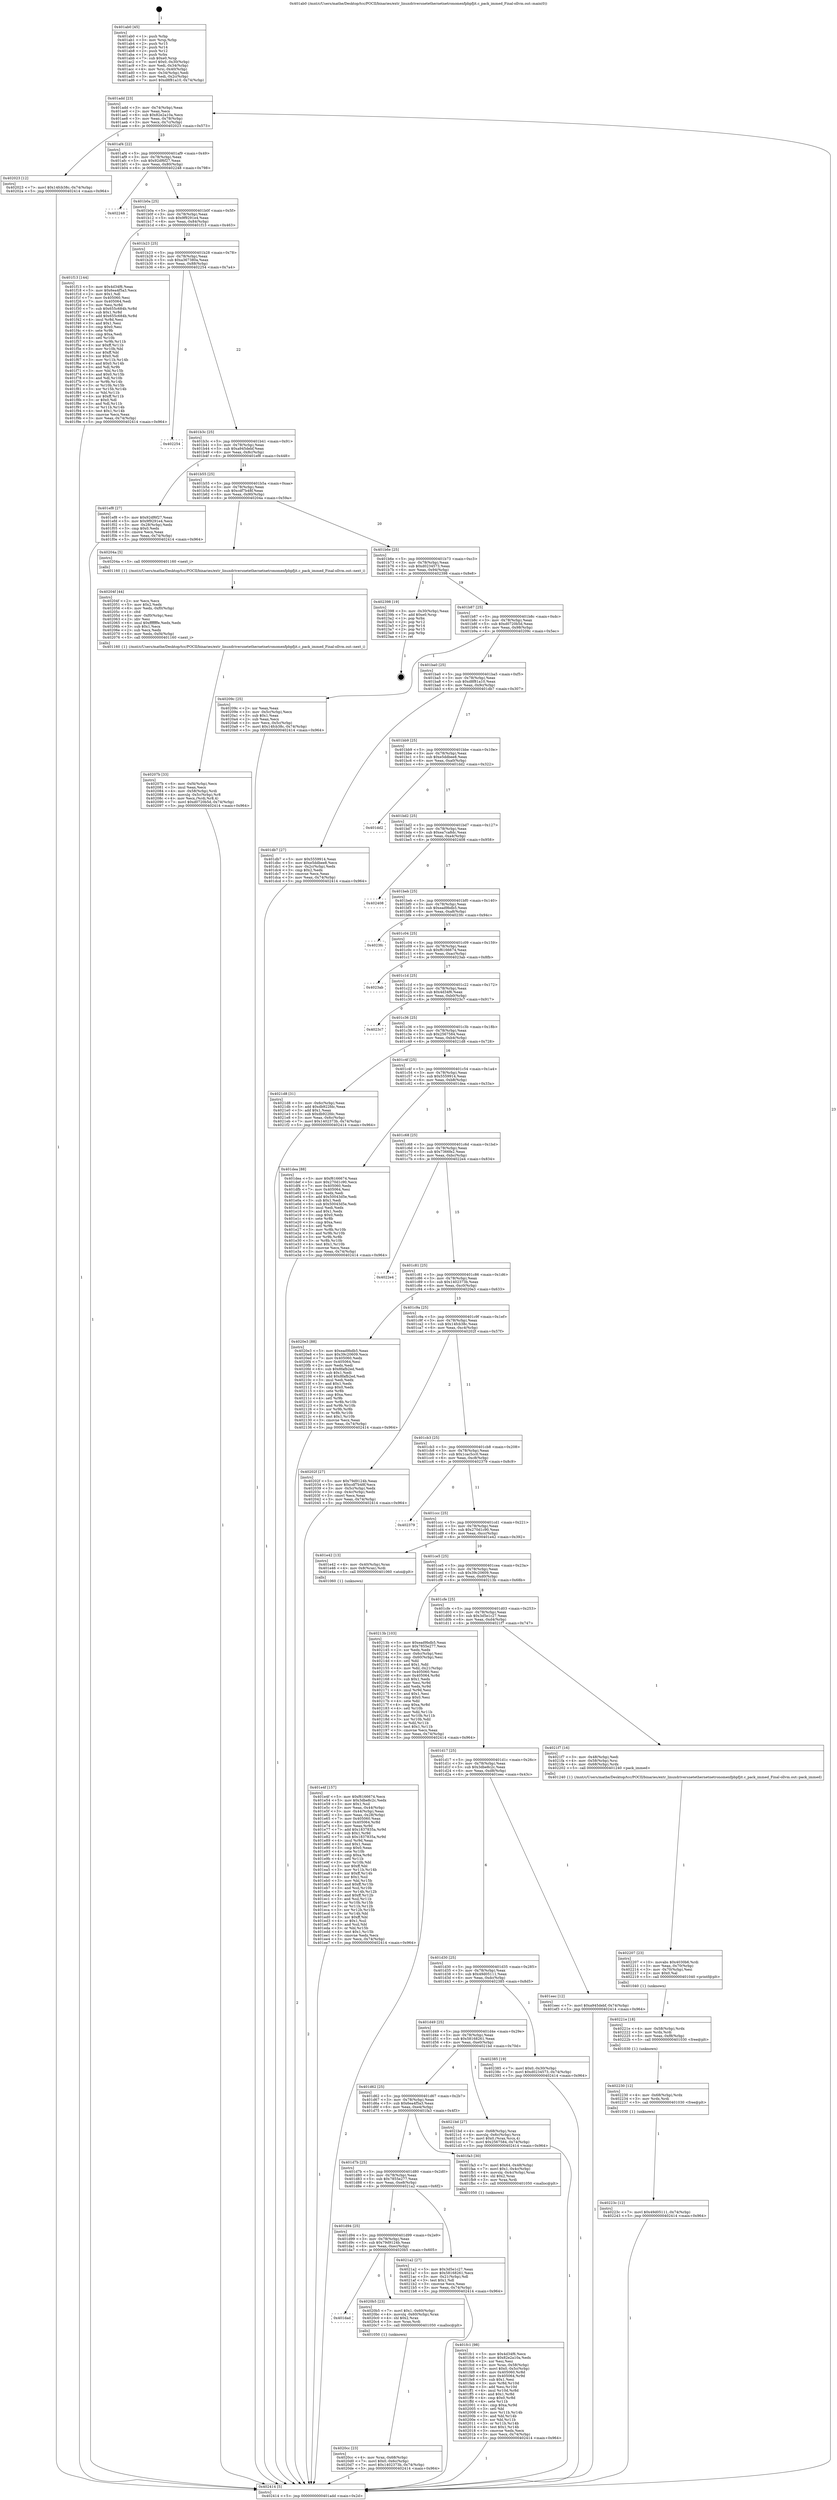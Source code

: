 digraph "0x401ab0" {
  label = "0x401ab0 (/mnt/c/Users/mathe/Desktop/tcc/POCII/binaries/extr_linuxdriversnetethernetnetronomenfpbpfjit.c_pack_immed_Final-ollvm.out::main(0))"
  labelloc = "t"
  node[shape=record]

  Entry [label="",width=0.3,height=0.3,shape=circle,fillcolor=black,style=filled]
  "0x401add" [label="{
     0x401add [23]\l
     | [instrs]\l
     &nbsp;&nbsp;0x401add \<+3\>: mov -0x74(%rbp),%eax\l
     &nbsp;&nbsp;0x401ae0 \<+2\>: mov %eax,%ecx\l
     &nbsp;&nbsp;0x401ae2 \<+6\>: sub $0x82e2a10a,%ecx\l
     &nbsp;&nbsp;0x401ae8 \<+3\>: mov %eax,-0x78(%rbp)\l
     &nbsp;&nbsp;0x401aeb \<+3\>: mov %ecx,-0x7c(%rbp)\l
     &nbsp;&nbsp;0x401aee \<+6\>: je 0000000000402023 \<main+0x573\>\l
  }"]
  "0x402023" [label="{
     0x402023 [12]\l
     | [instrs]\l
     &nbsp;&nbsp;0x402023 \<+7\>: movl $0x14fcb38c,-0x74(%rbp)\l
     &nbsp;&nbsp;0x40202a \<+5\>: jmp 0000000000402414 \<main+0x964\>\l
  }"]
  "0x401af4" [label="{
     0x401af4 [22]\l
     | [instrs]\l
     &nbsp;&nbsp;0x401af4 \<+5\>: jmp 0000000000401af9 \<main+0x49\>\l
     &nbsp;&nbsp;0x401af9 \<+3\>: mov -0x78(%rbp),%eax\l
     &nbsp;&nbsp;0x401afc \<+5\>: sub $0x92df6f27,%eax\l
     &nbsp;&nbsp;0x401b01 \<+3\>: mov %eax,-0x80(%rbp)\l
     &nbsp;&nbsp;0x401b04 \<+6\>: je 0000000000402248 \<main+0x798\>\l
  }"]
  Exit [label="",width=0.3,height=0.3,shape=circle,fillcolor=black,style=filled,peripheries=2]
  "0x402248" [label="{
     0x402248\l
  }", style=dashed]
  "0x401b0a" [label="{
     0x401b0a [25]\l
     | [instrs]\l
     &nbsp;&nbsp;0x401b0a \<+5\>: jmp 0000000000401b0f \<main+0x5f\>\l
     &nbsp;&nbsp;0x401b0f \<+3\>: mov -0x78(%rbp),%eax\l
     &nbsp;&nbsp;0x401b12 \<+5\>: sub $0x9f9291e4,%eax\l
     &nbsp;&nbsp;0x401b17 \<+6\>: mov %eax,-0x84(%rbp)\l
     &nbsp;&nbsp;0x401b1d \<+6\>: je 0000000000401f13 \<main+0x463\>\l
  }"]
  "0x40223c" [label="{
     0x40223c [12]\l
     | [instrs]\l
     &nbsp;&nbsp;0x40223c \<+7\>: movl $0x49d05111,-0x74(%rbp)\l
     &nbsp;&nbsp;0x402243 \<+5\>: jmp 0000000000402414 \<main+0x964\>\l
  }"]
  "0x401f13" [label="{
     0x401f13 [144]\l
     | [instrs]\l
     &nbsp;&nbsp;0x401f13 \<+5\>: mov $0x4d34f6,%eax\l
     &nbsp;&nbsp;0x401f18 \<+5\>: mov $0x6ea4f5a3,%ecx\l
     &nbsp;&nbsp;0x401f1d \<+2\>: mov $0x1,%dl\l
     &nbsp;&nbsp;0x401f1f \<+7\>: mov 0x405060,%esi\l
     &nbsp;&nbsp;0x401f26 \<+7\>: mov 0x405064,%edi\l
     &nbsp;&nbsp;0x401f2d \<+3\>: mov %esi,%r8d\l
     &nbsp;&nbsp;0x401f30 \<+7\>: sub $0x655c684b,%r8d\l
     &nbsp;&nbsp;0x401f37 \<+4\>: sub $0x1,%r8d\l
     &nbsp;&nbsp;0x401f3b \<+7\>: add $0x655c684b,%r8d\l
     &nbsp;&nbsp;0x401f42 \<+4\>: imul %r8d,%esi\l
     &nbsp;&nbsp;0x401f46 \<+3\>: and $0x1,%esi\l
     &nbsp;&nbsp;0x401f49 \<+3\>: cmp $0x0,%esi\l
     &nbsp;&nbsp;0x401f4c \<+4\>: sete %r9b\l
     &nbsp;&nbsp;0x401f50 \<+3\>: cmp $0xa,%edi\l
     &nbsp;&nbsp;0x401f53 \<+4\>: setl %r10b\l
     &nbsp;&nbsp;0x401f57 \<+3\>: mov %r9b,%r11b\l
     &nbsp;&nbsp;0x401f5a \<+4\>: xor $0xff,%r11b\l
     &nbsp;&nbsp;0x401f5e \<+3\>: mov %r10b,%bl\l
     &nbsp;&nbsp;0x401f61 \<+3\>: xor $0xff,%bl\l
     &nbsp;&nbsp;0x401f64 \<+3\>: xor $0x0,%dl\l
     &nbsp;&nbsp;0x401f67 \<+3\>: mov %r11b,%r14b\l
     &nbsp;&nbsp;0x401f6a \<+4\>: and $0x0,%r14b\l
     &nbsp;&nbsp;0x401f6e \<+3\>: and %dl,%r9b\l
     &nbsp;&nbsp;0x401f71 \<+3\>: mov %bl,%r15b\l
     &nbsp;&nbsp;0x401f74 \<+4\>: and $0x0,%r15b\l
     &nbsp;&nbsp;0x401f78 \<+3\>: and %dl,%r10b\l
     &nbsp;&nbsp;0x401f7b \<+3\>: or %r9b,%r14b\l
     &nbsp;&nbsp;0x401f7e \<+3\>: or %r10b,%r15b\l
     &nbsp;&nbsp;0x401f81 \<+3\>: xor %r15b,%r14b\l
     &nbsp;&nbsp;0x401f84 \<+3\>: or %bl,%r11b\l
     &nbsp;&nbsp;0x401f87 \<+4\>: xor $0xff,%r11b\l
     &nbsp;&nbsp;0x401f8b \<+3\>: or $0x0,%dl\l
     &nbsp;&nbsp;0x401f8e \<+3\>: and %dl,%r11b\l
     &nbsp;&nbsp;0x401f91 \<+3\>: or %r11b,%r14b\l
     &nbsp;&nbsp;0x401f94 \<+4\>: test $0x1,%r14b\l
     &nbsp;&nbsp;0x401f98 \<+3\>: cmovne %ecx,%eax\l
     &nbsp;&nbsp;0x401f9b \<+3\>: mov %eax,-0x74(%rbp)\l
     &nbsp;&nbsp;0x401f9e \<+5\>: jmp 0000000000402414 \<main+0x964\>\l
  }"]
  "0x401b23" [label="{
     0x401b23 [25]\l
     | [instrs]\l
     &nbsp;&nbsp;0x401b23 \<+5\>: jmp 0000000000401b28 \<main+0x78\>\l
     &nbsp;&nbsp;0x401b28 \<+3\>: mov -0x78(%rbp),%eax\l
     &nbsp;&nbsp;0x401b2b \<+5\>: sub $0xa367380a,%eax\l
     &nbsp;&nbsp;0x401b30 \<+6\>: mov %eax,-0x88(%rbp)\l
     &nbsp;&nbsp;0x401b36 \<+6\>: je 0000000000402254 \<main+0x7a4\>\l
  }"]
  "0x402230" [label="{
     0x402230 [12]\l
     | [instrs]\l
     &nbsp;&nbsp;0x402230 \<+4\>: mov -0x68(%rbp),%rdx\l
     &nbsp;&nbsp;0x402234 \<+3\>: mov %rdx,%rdi\l
     &nbsp;&nbsp;0x402237 \<+5\>: call 0000000000401030 \<free@plt\>\l
     | [calls]\l
     &nbsp;&nbsp;0x401030 \{1\} (unknown)\l
  }"]
  "0x402254" [label="{
     0x402254\l
  }", style=dashed]
  "0x401b3c" [label="{
     0x401b3c [25]\l
     | [instrs]\l
     &nbsp;&nbsp;0x401b3c \<+5\>: jmp 0000000000401b41 \<main+0x91\>\l
     &nbsp;&nbsp;0x401b41 \<+3\>: mov -0x78(%rbp),%eax\l
     &nbsp;&nbsp;0x401b44 \<+5\>: sub $0xa945debf,%eax\l
     &nbsp;&nbsp;0x401b49 \<+6\>: mov %eax,-0x8c(%rbp)\l
     &nbsp;&nbsp;0x401b4f \<+6\>: je 0000000000401ef8 \<main+0x448\>\l
  }"]
  "0x40221e" [label="{
     0x40221e [18]\l
     | [instrs]\l
     &nbsp;&nbsp;0x40221e \<+4\>: mov -0x58(%rbp),%rdx\l
     &nbsp;&nbsp;0x402222 \<+3\>: mov %rdx,%rdi\l
     &nbsp;&nbsp;0x402225 \<+6\>: mov %eax,-0xf8(%rbp)\l
     &nbsp;&nbsp;0x40222b \<+5\>: call 0000000000401030 \<free@plt\>\l
     | [calls]\l
     &nbsp;&nbsp;0x401030 \{1\} (unknown)\l
  }"]
  "0x401ef8" [label="{
     0x401ef8 [27]\l
     | [instrs]\l
     &nbsp;&nbsp;0x401ef8 \<+5\>: mov $0x92df6f27,%eax\l
     &nbsp;&nbsp;0x401efd \<+5\>: mov $0x9f9291e4,%ecx\l
     &nbsp;&nbsp;0x401f02 \<+3\>: mov -0x28(%rbp),%edx\l
     &nbsp;&nbsp;0x401f05 \<+3\>: cmp $0x0,%edx\l
     &nbsp;&nbsp;0x401f08 \<+3\>: cmove %ecx,%eax\l
     &nbsp;&nbsp;0x401f0b \<+3\>: mov %eax,-0x74(%rbp)\l
     &nbsp;&nbsp;0x401f0e \<+5\>: jmp 0000000000402414 \<main+0x964\>\l
  }"]
  "0x401b55" [label="{
     0x401b55 [25]\l
     | [instrs]\l
     &nbsp;&nbsp;0x401b55 \<+5\>: jmp 0000000000401b5a \<main+0xaa\>\l
     &nbsp;&nbsp;0x401b5a \<+3\>: mov -0x78(%rbp),%eax\l
     &nbsp;&nbsp;0x401b5d \<+5\>: sub $0xcdf7b48f,%eax\l
     &nbsp;&nbsp;0x401b62 \<+6\>: mov %eax,-0x90(%rbp)\l
     &nbsp;&nbsp;0x401b68 \<+6\>: je 000000000040204a \<main+0x59a\>\l
  }"]
  "0x402207" [label="{
     0x402207 [23]\l
     | [instrs]\l
     &nbsp;&nbsp;0x402207 \<+10\>: movabs $0x4030b6,%rdi\l
     &nbsp;&nbsp;0x402211 \<+3\>: mov %eax,-0x70(%rbp)\l
     &nbsp;&nbsp;0x402214 \<+3\>: mov -0x70(%rbp),%esi\l
     &nbsp;&nbsp;0x402217 \<+2\>: mov $0x0,%al\l
     &nbsp;&nbsp;0x402219 \<+5\>: call 0000000000401040 \<printf@plt\>\l
     | [calls]\l
     &nbsp;&nbsp;0x401040 \{1\} (unknown)\l
  }"]
  "0x40204a" [label="{
     0x40204a [5]\l
     | [instrs]\l
     &nbsp;&nbsp;0x40204a \<+5\>: call 0000000000401160 \<next_i\>\l
     | [calls]\l
     &nbsp;&nbsp;0x401160 \{1\} (/mnt/c/Users/mathe/Desktop/tcc/POCII/binaries/extr_linuxdriversnetethernetnetronomenfpbpfjit.c_pack_immed_Final-ollvm.out::next_i)\l
  }"]
  "0x401b6e" [label="{
     0x401b6e [25]\l
     | [instrs]\l
     &nbsp;&nbsp;0x401b6e \<+5\>: jmp 0000000000401b73 \<main+0xc3\>\l
     &nbsp;&nbsp;0x401b73 \<+3\>: mov -0x78(%rbp),%eax\l
     &nbsp;&nbsp;0x401b76 \<+5\>: sub $0xd0234573,%eax\l
     &nbsp;&nbsp;0x401b7b \<+6\>: mov %eax,-0x94(%rbp)\l
     &nbsp;&nbsp;0x401b81 \<+6\>: je 0000000000402398 \<main+0x8e8\>\l
  }"]
  "0x4020cc" [label="{
     0x4020cc [23]\l
     | [instrs]\l
     &nbsp;&nbsp;0x4020cc \<+4\>: mov %rax,-0x68(%rbp)\l
     &nbsp;&nbsp;0x4020d0 \<+7\>: movl $0x0,-0x6c(%rbp)\l
     &nbsp;&nbsp;0x4020d7 \<+7\>: movl $0x1402373b,-0x74(%rbp)\l
     &nbsp;&nbsp;0x4020de \<+5\>: jmp 0000000000402414 \<main+0x964\>\l
  }"]
  "0x402398" [label="{
     0x402398 [19]\l
     | [instrs]\l
     &nbsp;&nbsp;0x402398 \<+3\>: mov -0x30(%rbp),%eax\l
     &nbsp;&nbsp;0x40239b \<+7\>: add $0xe0,%rsp\l
     &nbsp;&nbsp;0x4023a2 \<+1\>: pop %rbx\l
     &nbsp;&nbsp;0x4023a3 \<+2\>: pop %r12\l
     &nbsp;&nbsp;0x4023a5 \<+2\>: pop %r14\l
     &nbsp;&nbsp;0x4023a7 \<+2\>: pop %r15\l
     &nbsp;&nbsp;0x4023a9 \<+1\>: pop %rbp\l
     &nbsp;&nbsp;0x4023aa \<+1\>: ret\l
  }"]
  "0x401b87" [label="{
     0x401b87 [25]\l
     | [instrs]\l
     &nbsp;&nbsp;0x401b87 \<+5\>: jmp 0000000000401b8c \<main+0xdc\>\l
     &nbsp;&nbsp;0x401b8c \<+3\>: mov -0x78(%rbp),%eax\l
     &nbsp;&nbsp;0x401b8f \<+5\>: sub $0xd0720b5d,%eax\l
     &nbsp;&nbsp;0x401b94 \<+6\>: mov %eax,-0x98(%rbp)\l
     &nbsp;&nbsp;0x401b9a \<+6\>: je 000000000040209c \<main+0x5ec\>\l
  }"]
  "0x401dad" [label="{
     0x401dad\l
  }", style=dashed]
  "0x40209c" [label="{
     0x40209c [25]\l
     | [instrs]\l
     &nbsp;&nbsp;0x40209c \<+2\>: xor %eax,%eax\l
     &nbsp;&nbsp;0x40209e \<+3\>: mov -0x5c(%rbp),%ecx\l
     &nbsp;&nbsp;0x4020a1 \<+3\>: sub $0x1,%eax\l
     &nbsp;&nbsp;0x4020a4 \<+2\>: sub %eax,%ecx\l
     &nbsp;&nbsp;0x4020a6 \<+3\>: mov %ecx,-0x5c(%rbp)\l
     &nbsp;&nbsp;0x4020a9 \<+7\>: movl $0x14fcb38c,-0x74(%rbp)\l
     &nbsp;&nbsp;0x4020b0 \<+5\>: jmp 0000000000402414 \<main+0x964\>\l
  }"]
  "0x401ba0" [label="{
     0x401ba0 [25]\l
     | [instrs]\l
     &nbsp;&nbsp;0x401ba0 \<+5\>: jmp 0000000000401ba5 \<main+0xf5\>\l
     &nbsp;&nbsp;0x401ba5 \<+3\>: mov -0x78(%rbp),%eax\l
     &nbsp;&nbsp;0x401ba8 \<+5\>: sub $0xd8f81a10,%eax\l
     &nbsp;&nbsp;0x401bad \<+6\>: mov %eax,-0x9c(%rbp)\l
     &nbsp;&nbsp;0x401bb3 \<+6\>: je 0000000000401db7 \<main+0x307\>\l
  }"]
  "0x4020b5" [label="{
     0x4020b5 [23]\l
     | [instrs]\l
     &nbsp;&nbsp;0x4020b5 \<+7\>: movl $0x1,-0x60(%rbp)\l
     &nbsp;&nbsp;0x4020bc \<+4\>: movslq -0x60(%rbp),%rax\l
     &nbsp;&nbsp;0x4020c0 \<+4\>: shl $0x2,%rax\l
     &nbsp;&nbsp;0x4020c4 \<+3\>: mov %rax,%rdi\l
     &nbsp;&nbsp;0x4020c7 \<+5\>: call 0000000000401050 \<malloc@plt\>\l
     | [calls]\l
     &nbsp;&nbsp;0x401050 \{1\} (unknown)\l
  }"]
  "0x401db7" [label="{
     0x401db7 [27]\l
     | [instrs]\l
     &nbsp;&nbsp;0x401db7 \<+5\>: mov $0x5559914,%eax\l
     &nbsp;&nbsp;0x401dbc \<+5\>: mov $0xe5ddbee8,%ecx\l
     &nbsp;&nbsp;0x401dc1 \<+3\>: mov -0x2c(%rbp),%edx\l
     &nbsp;&nbsp;0x401dc4 \<+3\>: cmp $0x2,%edx\l
     &nbsp;&nbsp;0x401dc7 \<+3\>: cmovne %ecx,%eax\l
     &nbsp;&nbsp;0x401dca \<+3\>: mov %eax,-0x74(%rbp)\l
     &nbsp;&nbsp;0x401dcd \<+5\>: jmp 0000000000402414 \<main+0x964\>\l
  }"]
  "0x401bb9" [label="{
     0x401bb9 [25]\l
     | [instrs]\l
     &nbsp;&nbsp;0x401bb9 \<+5\>: jmp 0000000000401bbe \<main+0x10e\>\l
     &nbsp;&nbsp;0x401bbe \<+3\>: mov -0x78(%rbp),%eax\l
     &nbsp;&nbsp;0x401bc1 \<+5\>: sub $0xe5ddbee8,%eax\l
     &nbsp;&nbsp;0x401bc6 \<+6\>: mov %eax,-0xa0(%rbp)\l
     &nbsp;&nbsp;0x401bcc \<+6\>: je 0000000000401dd2 \<main+0x322\>\l
  }"]
  "0x402414" [label="{
     0x402414 [5]\l
     | [instrs]\l
     &nbsp;&nbsp;0x402414 \<+5\>: jmp 0000000000401add \<main+0x2d\>\l
  }"]
  "0x401ab0" [label="{
     0x401ab0 [45]\l
     | [instrs]\l
     &nbsp;&nbsp;0x401ab0 \<+1\>: push %rbp\l
     &nbsp;&nbsp;0x401ab1 \<+3\>: mov %rsp,%rbp\l
     &nbsp;&nbsp;0x401ab4 \<+2\>: push %r15\l
     &nbsp;&nbsp;0x401ab6 \<+2\>: push %r14\l
     &nbsp;&nbsp;0x401ab8 \<+2\>: push %r12\l
     &nbsp;&nbsp;0x401aba \<+1\>: push %rbx\l
     &nbsp;&nbsp;0x401abb \<+7\>: sub $0xe0,%rsp\l
     &nbsp;&nbsp;0x401ac2 \<+7\>: movl $0x0,-0x30(%rbp)\l
     &nbsp;&nbsp;0x401ac9 \<+3\>: mov %edi,-0x34(%rbp)\l
     &nbsp;&nbsp;0x401acc \<+4\>: mov %rsi,-0x40(%rbp)\l
     &nbsp;&nbsp;0x401ad0 \<+3\>: mov -0x34(%rbp),%edi\l
     &nbsp;&nbsp;0x401ad3 \<+3\>: mov %edi,-0x2c(%rbp)\l
     &nbsp;&nbsp;0x401ad6 \<+7\>: movl $0xd8f81a10,-0x74(%rbp)\l
  }"]
  "0x401d94" [label="{
     0x401d94 [25]\l
     | [instrs]\l
     &nbsp;&nbsp;0x401d94 \<+5\>: jmp 0000000000401d99 \<main+0x2e9\>\l
     &nbsp;&nbsp;0x401d99 \<+3\>: mov -0x78(%rbp),%eax\l
     &nbsp;&nbsp;0x401d9c \<+5\>: sub $0x79d9124b,%eax\l
     &nbsp;&nbsp;0x401da1 \<+6\>: mov %eax,-0xec(%rbp)\l
     &nbsp;&nbsp;0x401da7 \<+6\>: je 00000000004020b5 \<main+0x605\>\l
  }"]
  "0x401dd2" [label="{
     0x401dd2\l
  }", style=dashed]
  "0x401bd2" [label="{
     0x401bd2 [25]\l
     | [instrs]\l
     &nbsp;&nbsp;0x401bd2 \<+5\>: jmp 0000000000401bd7 \<main+0x127\>\l
     &nbsp;&nbsp;0x401bd7 \<+3\>: mov -0x78(%rbp),%eax\l
     &nbsp;&nbsp;0x401bda \<+5\>: sub $0xea7ca8dc,%eax\l
     &nbsp;&nbsp;0x401bdf \<+6\>: mov %eax,-0xa4(%rbp)\l
     &nbsp;&nbsp;0x401be5 \<+6\>: je 0000000000402408 \<main+0x958\>\l
  }"]
  "0x4021a2" [label="{
     0x4021a2 [27]\l
     | [instrs]\l
     &nbsp;&nbsp;0x4021a2 \<+5\>: mov $0x3d5e1c27,%eax\l
     &nbsp;&nbsp;0x4021a7 \<+5\>: mov $0x58168261,%ecx\l
     &nbsp;&nbsp;0x4021ac \<+3\>: mov -0x21(%rbp),%dl\l
     &nbsp;&nbsp;0x4021af \<+3\>: test $0x1,%dl\l
     &nbsp;&nbsp;0x4021b2 \<+3\>: cmovne %ecx,%eax\l
     &nbsp;&nbsp;0x4021b5 \<+3\>: mov %eax,-0x74(%rbp)\l
     &nbsp;&nbsp;0x4021b8 \<+5\>: jmp 0000000000402414 \<main+0x964\>\l
  }"]
  "0x402408" [label="{
     0x402408\l
  }", style=dashed]
  "0x401beb" [label="{
     0x401beb [25]\l
     | [instrs]\l
     &nbsp;&nbsp;0x401beb \<+5\>: jmp 0000000000401bf0 \<main+0x140\>\l
     &nbsp;&nbsp;0x401bf0 \<+3\>: mov -0x78(%rbp),%eax\l
     &nbsp;&nbsp;0x401bf3 \<+5\>: sub $0xead9bdb5,%eax\l
     &nbsp;&nbsp;0x401bf8 \<+6\>: mov %eax,-0xa8(%rbp)\l
     &nbsp;&nbsp;0x401bfe \<+6\>: je 00000000004023fc \<main+0x94c\>\l
  }"]
  "0x40207b" [label="{
     0x40207b [33]\l
     | [instrs]\l
     &nbsp;&nbsp;0x40207b \<+6\>: mov -0xf4(%rbp),%ecx\l
     &nbsp;&nbsp;0x402081 \<+3\>: imul %eax,%ecx\l
     &nbsp;&nbsp;0x402084 \<+4\>: mov -0x58(%rbp),%rdi\l
     &nbsp;&nbsp;0x402088 \<+4\>: movslq -0x5c(%rbp),%r8\l
     &nbsp;&nbsp;0x40208c \<+4\>: mov %ecx,(%rdi,%r8,4)\l
     &nbsp;&nbsp;0x402090 \<+7\>: movl $0xd0720b5d,-0x74(%rbp)\l
     &nbsp;&nbsp;0x402097 \<+5\>: jmp 0000000000402414 \<main+0x964\>\l
  }"]
  "0x4023fc" [label="{
     0x4023fc\l
  }", style=dashed]
  "0x401c04" [label="{
     0x401c04 [25]\l
     | [instrs]\l
     &nbsp;&nbsp;0x401c04 \<+5\>: jmp 0000000000401c09 \<main+0x159\>\l
     &nbsp;&nbsp;0x401c09 \<+3\>: mov -0x78(%rbp),%eax\l
     &nbsp;&nbsp;0x401c0c \<+5\>: sub $0xf6166674,%eax\l
     &nbsp;&nbsp;0x401c11 \<+6\>: mov %eax,-0xac(%rbp)\l
     &nbsp;&nbsp;0x401c17 \<+6\>: je 00000000004023ab \<main+0x8fb\>\l
  }"]
  "0x40204f" [label="{
     0x40204f [44]\l
     | [instrs]\l
     &nbsp;&nbsp;0x40204f \<+2\>: xor %ecx,%ecx\l
     &nbsp;&nbsp;0x402051 \<+5\>: mov $0x2,%edx\l
     &nbsp;&nbsp;0x402056 \<+6\>: mov %edx,-0xf0(%rbp)\l
     &nbsp;&nbsp;0x40205c \<+1\>: cltd\l
     &nbsp;&nbsp;0x40205d \<+6\>: mov -0xf0(%rbp),%esi\l
     &nbsp;&nbsp;0x402063 \<+2\>: idiv %esi\l
     &nbsp;&nbsp;0x402065 \<+6\>: imul $0xfffffffe,%edx,%edx\l
     &nbsp;&nbsp;0x40206b \<+3\>: sub $0x1,%ecx\l
     &nbsp;&nbsp;0x40206e \<+2\>: sub %ecx,%edx\l
     &nbsp;&nbsp;0x402070 \<+6\>: mov %edx,-0xf4(%rbp)\l
     &nbsp;&nbsp;0x402076 \<+5\>: call 0000000000401160 \<next_i\>\l
     | [calls]\l
     &nbsp;&nbsp;0x401160 \{1\} (/mnt/c/Users/mathe/Desktop/tcc/POCII/binaries/extr_linuxdriversnetethernetnetronomenfpbpfjit.c_pack_immed_Final-ollvm.out::next_i)\l
  }"]
  "0x4023ab" [label="{
     0x4023ab\l
  }", style=dashed]
  "0x401c1d" [label="{
     0x401c1d [25]\l
     | [instrs]\l
     &nbsp;&nbsp;0x401c1d \<+5\>: jmp 0000000000401c22 \<main+0x172\>\l
     &nbsp;&nbsp;0x401c22 \<+3\>: mov -0x78(%rbp),%eax\l
     &nbsp;&nbsp;0x401c25 \<+5\>: sub $0x4d34f6,%eax\l
     &nbsp;&nbsp;0x401c2a \<+6\>: mov %eax,-0xb0(%rbp)\l
     &nbsp;&nbsp;0x401c30 \<+6\>: je 00000000004023c7 \<main+0x917\>\l
  }"]
  "0x401fc1" [label="{
     0x401fc1 [98]\l
     | [instrs]\l
     &nbsp;&nbsp;0x401fc1 \<+5\>: mov $0x4d34f6,%ecx\l
     &nbsp;&nbsp;0x401fc6 \<+5\>: mov $0x82e2a10a,%edx\l
     &nbsp;&nbsp;0x401fcb \<+2\>: xor %esi,%esi\l
     &nbsp;&nbsp;0x401fcd \<+4\>: mov %rax,-0x58(%rbp)\l
     &nbsp;&nbsp;0x401fd1 \<+7\>: movl $0x0,-0x5c(%rbp)\l
     &nbsp;&nbsp;0x401fd8 \<+8\>: mov 0x405060,%r8d\l
     &nbsp;&nbsp;0x401fe0 \<+8\>: mov 0x405064,%r9d\l
     &nbsp;&nbsp;0x401fe8 \<+3\>: sub $0x1,%esi\l
     &nbsp;&nbsp;0x401feb \<+3\>: mov %r8d,%r10d\l
     &nbsp;&nbsp;0x401fee \<+3\>: add %esi,%r10d\l
     &nbsp;&nbsp;0x401ff1 \<+4\>: imul %r10d,%r8d\l
     &nbsp;&nbsp;0x401ff5 \<+4\>: and $0x1,%r8d\l
     &nbsp;&nbsp;0x401ff9 \<+4\>: cmp $0x0,%r8d\l
     &nbsp;&nbsp;0x401ffd \<+4\>: sete %r11b\l
     &nbsp;&nbsp;0x402001 \<+4\>: cmp $0xa,%r9d\l
     &nbsp;&nbsp;0x402005 \<+3\>: setl %bl\l
     &nbsp;&nbsp;0x402008 \<+3\>: mov %r11b,%r14b\l
     &nbsp;&nbsp;0x40200b \<+3\>: and %bl,%r14b\l
     &nbsp;&nbsp;0x40200e \<+3\>: xor %bl,%r11b\l
     &nbsp;&nbsp;0x402011 \<+3\>: or %r11b,%r14b\l
     &nbsp;&nbsp;0x402014 \<+4\>: test $0x1,%r14b\l
     &nbsp;&nbsp;0x402018 \<+3\>: cmovne %edx,%ecx\l
     &nbsp;&nbsp;0x40201b \<+3\>: mov %ecx,-0x74(%rbp)\l
     &nbsp;&nbsp;0x40201e \<+5\>: jmp 0000000000402414 \<main+0x964\>\l
  }"]
  "0x4023c7" [label="{
     0x4023c7\l
  }", style=dashed]
  "0x401c36" [label="{
     0x401c36 [25]\l
     | [instrs]\l
     &nbsp;&nbsp;0x401c36 \<+5\>: jmp 0000000000401c3b \<main+0x18b\>\l
     &nbsp;&nbsp;0x401c3b \<+3\>: mov -0x78(%rbp),%eax\l
     &nbsp;&nbsp;0x401c3e \<+5\>: sub $0x2567584,%eax\l
     &nbsp;&nbsp;0x401c43 \<+6\>: mov %eax,-0xb4(%rbp)\l
     &nbsp;&nbsp;0x401c49 \<+6\>: je 00000000004021d8 \<main+0x728\>\l
  }"]
  "0x401d7b" [label="{
     0x401d7b [25]\l
     | [instrs]\l
     &nbsp;&nbsp;0x401d7b \<+5\>: jmp 0000000000401d80 \<main+0x2d0\>\l
     &nbsp;&nbsp;0x401d80 \<+3\>: mov -0x78(%rbp),%eax\l
     &nbsp;&nbsp;0x401d83 \<+5\>: sub $0x7855e277,%eax\l
     &nbsp;&nbsp;0x401d88 \<+6\>: mov %eax,-0xe8(%rbp)\l
     &nbsp;&nbsp;0x401d8e \<+6\>: je 00000000004021a2 \<main+0x6f2\>\l
  }"]
  "0x4021d8" [label="{
     0x4021d8 [31]\l
     | [instrs]\l
     &nbsp;&nbsp;0x4021d8 \<+3\>: mov -0x6c(%rbp),%eax\l
     &nbsp;&nbsp;0x4021db \<+5\>: add $0xdb922fdc,%eax\l
     &nbsp;&nbsp;0x4021e0 \<+3\>: add $0x1,%eax\l
     &nbsp;&nbsp;0x4021e3 \<+5\>: sub $0xdb922fdc,%eax\l
     &nbsp;&nbsp;0x4021e8 \<+3\>: mov %eax,-0x6c(%rbp)\l
     &nbsp;&nbsp;0x4021eb \<+7\>: movl $0x1402373b,-0x74(%rbp)\l
     &nbsp;&nbsp;0x4021f2 \<+5\>: jmp 0000000000402414 \<main+0x964\>\l
  }"]
  "0x401c4f" [label="{
     0x401c4f [25]\l
     | [instrs]\l
     &nbsp;&nbsp;0x401c4f \<+5\>: jmp 0000000000401c54 \<main+0x1a4\>\l
     &nbsp;&nbsp;0x401c54 \<+3\>: mov -0x78(%rbp),%eax\l
     &nbsp;&nbsp;0x401c57 \<+5\>: sub $0x5559914,%eax\l
     &nbsp;&nbsp;0x401c5c \<+6\>: mov %eax,-0xb8(%rbp)\l
     &nbsp;&nbsp;0x401c62 \<+6\>: je 0000000000401dea \<main+0x33a\>\l
  }"]
  "0x401fa3" [label="{
     0x401fa3 [30]\l
     | [instrs]\l
     &nbsp;&nbsp;0x401fa3 \<+7\>: movl $0x64,-0x48(%rbp)\l
     &nbsp;&nbsp;0x401faa \<+7\>: movl $0x1,-0x4c(%rbp)\l
     &nbsp;&nbsp;0x401fb1 \<+4\>: movslq -0x4c(%rbp),%rax\l
     &nbsp;&nbsp;0x401fb5 \<+4\>: shl $0x2,%rax\l
     &nbsp;&nbsp;0x401fb9 \<+3\>: mov %rax,%rdi\l
     &nbsp;&nbsp;0x401fbc \<+5\>: call 0000000000401050 \<malloc@plt\>\l
     | [calls]\l
     &nbsp;&nbsp;0x401050 \{1\} (unknown)\l
  }"]
  "0x401dea" [label="{
     0x401dea [88]\l
     | [instrs]\l
     &nbsp;&nbsp;0x401dea \<+5\>: mov $0xf6166674,%eax\l
     &nbsp;&nbsp;0x401def \<+5\>: mov $0x270d1c90,%ecx\l
     &nbsp;&nbsp;0x401df4 \<+7\>: mov 0x405060,%edx\l
     &nbsp;&nbsp;0x401dfb \<+7\>: mov 0x405064,%esi\l
     &nbsp;&nbsp;0x401e02 \<+2\>: mov %edx,%edi\l
     &nbsp;&nbsp;0x401e04 \<+6\>: add $0x50043d5e,%edi\l
     &nbsp;&nbsp;0x401e0a \<+3\>: sub $0x1,%edi\l
     &nbsp;&nbsp;0x401e0d \<+6\>: sub $0x50043d5e,%edi\l
     &nbsp;&nbsp;0x401e13 \<+3\>: imul %edi,%edx\l
     &nbsp;&nbsp;0x401e16 \<+3\>: and $0x1,%edx\l
     &nbsp;&nbsp;0x401e19 \<+3\>: cmp $0x0,%edx\l
     &nbsp;&nbsp;0x401e1c \<+4\>: sete %r8b\l
     &nbsp;&nbsp;0x401e20 \<+3\>: cmp $0xa,%esi\l
     &nbsp;&nbsp;0x401e23 \<+4\>: setl %r9b\l
     &nbsp;&nbsp;0x401e27 \<+3\>: mov %r8b,%r10b\l
     &nbsp;&nbsp;0x401e2a \<+3\>: and %r9b,%r10b\l
     &nbsp;&nbsp;0x401e2d \<+3\>: xor %r9b,%r8b\l
     &nbsp;&nbsp;0x401e30 \<+3\>: or %r8b,%r10b\l
     &nbsp;&nbsp;0x401e33 \<+4\>: test $0x1,%r10b\l
     &nbsp;&nbsp;0x401e37 \<+3\>: cmovne %ecx,%eax\l
     &nbsp;&nbsp;0x401e3a \<+3\>: mov %eax,-0x74(%rbp)\l
     &nbsp;&nbsp;0x401e3d \<+5\>: jmp 0000000000402414 \<main+0x964\>\l
  }"]
  "0x401c68" [label="{
     0x401c68 [25]\l
     | [instrs]\l
     &nbsp;&nbsp;0x401c68 \<+5\>: jmp 0000000000401c6d \<main+0x1bd\>\l
     &nbsp;&nbsp;0x401c6d \<+3\>: mov -0x78(%rbp),%eax\l
     &nbsp;&nbsp;0x401c70 \<+5\>: sub $0x7366fe2,%eax\l
     &nbsp;&nbsp;0x401c75 \<+6\>: mov %eax,-0xbc(%rbp)\l
     &nbsp;&nbsp;0x401c7b \<+6\>: je 00000000004022e4 \<main+0x834\>\l
  }"]
  "0x401d62" [label="{
     0x401d62 [25]\l
     | [instrs]\l
     &nbsp;&nbsp;0x401d62 \<+5\>: jmp 0000000000401d67 \<main+0x2b7\>\l
     &nbsp;&nbsp;0x401d67 \<+3\>: mov -0x78(%rbp),%eax\l
     &nbsp;&nbsp;0x401d6a \<+5\>: sub $0x6ea4f5a3,%eax\l
     &nbsp;&nbsp;0x401d6f \<+6\>: mov %eax,-0xe4(%rbp)\l
     &nbsp;&nbsp;0x401d75 \<+6\>: je 0000000000401fa3 \<main+0x4f3\>\l
  }"]
  "0x4022e4" [label="{
     0x4022e4\l
  }", style=dashed]
  "0x401c81" [label="{
     0x401c81 [25]\l
     | [instrs]\l
     &nbsp;&nbsp;0x401c81 \<+5\>: jmp 0000000000401c86 \<main+0x1d6\>\l
     &nbsp;&nbsp;0x401c86 \<+3\>: mov -0x78(%rbp),%eax\l
     &nbsp;&nbsp;0x401c89 \<+5\>: sub $0x1402373b,%eax\l
     &nbsp;&nbsp;0x401c8e \<+6\>: mov %eax,-0xc0(%rbp)\l
     &nbsp;&nbsp;0x401c94 \<+6\>: je 00000000004020e3 \<main+0x633\>\l
  }"]
  "0x4021bd" [label="{
     0x4021bd [27]\l
     | [instrs]\l
     &nbsp;&nbsp;0x4021bd \<+4\>: mov -0x68(%rbp),%rax\l
     &nbsp;&nbsp;0x4021c1 \<+4\>: movslq -0x6c(%rbp),%rcx\l
     &nbsp;&nbsp;0x4021c5 \<+7\>: movl $0x0,(%rax,%rcx,4)\l
     &nbsp;&nbsp;0x4021cc \<+7\>: movl $0x2567584,-0x74(%rbp)\l
     &nbsp;&nbsp;0x4021d3 \<+5\>: jmp 0000000000402414 \<main+0x964\>\l
  }"]
  "0x4020e3" [label="{
     0x4020e3 [88]\l
     | [instrs]\l
     &nbsp;&nbsp;0x4020e3 \<+5\>: mov $0xead9bdb5,%eax\l
     &nbsp;&nbsp;0x4020e8 \<+5\>: mov $0x39c20609,%ecx\l
     &nbsp;&nbsp;0x4020ed \<+7\>: mov 0x405060,%edx\l
     &nbsp;&nbsp;0x4020f4 \<+7\>: mov 0x405064,%esi\l
     &nbsp;&nbsp;0x4020fb \<+2\>: mov %edx,%edi\l
     &nbsp;&nbsp;0x4020fd \<+6\>: sub $0x8fafb2ed,%edi\l
     &nbsp;&nbsp;0x402103 \<+3\>: sub $0x1,%edi\l
     &nbsp;&nbsp;0x402106 \<+6\>: add $0x8fafb2ed,%edi\l
     &nbsp;&nbsp;0x40210c \<+3\>: imul %edi,%edx\l
     &nbsp;&nbsp;0x40210f \<+3\>: and $0x1,%edx\l
     &nbsp;&nbsp;0x402112 \<+3\>: cmp $0x0,%edx\l
     &nbsp;&nbsp;0x402115 \<+4\>: sete %r8b\l
     &nbsp;&nbsp;0x402119 \<+3\>: cmp $0xa,%esi\l
     &nbsp;&nbsp;0x40211c \<+4\>: setl %r9b\l
     &nbsp;&nbsp;0x402120 \<+3\>: mov %r8b,%r10b\l
     &nbsp;&nbsp;0x402123 \<+3\>: and %r9b,%r10b\l
     &nbsp;&nbsp;0x402126 \<+3\>: xor %r9b,%r8b\l
     &nbsp;&nbsp;0x402129 \<+3\>: or %r8b,%r10b\l
     &nbsp;&nbsp;0x40212c \<+4\>: test $0x1,%r10b\l
     &nbsp;&nbsp;0x402130 \<+3\>: cmovne %ecx,%eax\l
     &nbsp;&nbsp;0x402133 \<+3\>: mov %eax,-0x74(%rbp)\l
     &nbsp;&nbsp;0x402136 \<+5\>: jmp 0000000000402414 \<main+0x964\>\l
  }"]
  "0x401c9a" [label="{
     0x401c9a [25]\l
     | [instrs]\l
     &nbsp;&nbsp;0x401c9a \<+5\>: jmp 0000000000401c9f \<main+0x1ef\>\l
     &nbsp;&nbsp;0x401c9f \<+3\>: mov -0x78(%rbp),%eax\l
     &nbsp;&nbsp;0x401ca2 \<+5\>: sub $0x14fcb38c,%eax\l
     &nbsp;&nbsp;0x401ca7 \<+6\>: mov %eax,-0xc4(%rbp)\l
     &nbsp;&nbsp;0x401cad \<+6\>: je 000000000040202f \<main+0x57f\>\l
  }"]
  "0x401d49" [label="{
     0x401d49 [25]\l
     | [instrs]\l
     &nbsp;&nbsp;0x401d49 \<+5\>: jmp 0000000000401d4e \<main+0x29e\>\l
     &nbsp;&nbsp;0x401d4e \<+3\>: mov -0x78(%rbp),%eax\l
     &nbsp;&nbsp;0x401d51 \<+5\>: sub $0x58168261,%eax\l
     &nbsp;&nbsp;0x401d56 \<+6\>: mov %eax,-0xe0(%rbp)\l
     &nbsp;&nbsp;0x401d5c \<+6\>: je 00000000004021bd \<main+0x70d\>\l
  }"]
  "0x40202f" [label="{
     0x40202f [27]\l
     | [instrs]\l
     &nbsp;&nbsp;0x40202f \<+5\>: mov $0x79d9124b,%eax\l
     &nbsp;&nbsp;0x402034 \<+5\>: mov $0xcdf7b48f,%ecx\l
     &nbsp;&nbsp;0x402039 \<+3\>: mov -0x5c(%rbp),%edx\l
     &nbsp;&nbsp;0x40203c \<+3\>: cmp -0x4c(%rbp),%edx\l
     &nbsp;&nbsp;0x40203f \<+3\>: cmovl %ecx,%eax\l
     &nbsp;&nbsp;0x402042 \<+3\>: mov %eax,-0x74(%rbp)\l
     &nbsp;&nbsp;0x402045 \<+5\>: jmp 0000000000402414 \<main+0x964\>\l
  }"]
  "0x401cb3" [label="{
     0x401cb3 [25]\l
     | [instrs]\l
     &nbsp;&nbsp;0x401cb3 \<+5\>: jmp 0000000000401cb8 \<main+0x208\>\l
     &nbsp;&nbsp;0x401cb8 \<+3\>: mov -0x78(%rbp),%eax\l
     &nbsp;&nbsp;0x401cbb \<+5\>: sub $0x1cac5cc0,%eax\l
     &nbsp;&nbsp;0x401cc0 \<+6\>: mov %eax,-0xc8(%rbp)\l
     &nbsp;&nbsp;0x401cc6 \<+6\>: je 0000000000402379 \<main+0x8c9\>\l
  }"]
  "0x402385" [label="{
     0x402385 [19]\l
     | [instrs]\l
     &nbsp;&nbsp;0x402385 \<+7\>: movl $0x0,-0x30(%rbp)\l
     &nbsp;&nbsp;0x40238c \<+7\>: movl $0xd0234573,-0x74(%rbp)\l
     &nbsp;&nbsp;0x402393 \<+5\>: jmp 0000000000402414 \<main+0x964\>\l
  }"]
  "0x402379" [label="{
     0x402379\l
  }", style=dashed]
  "0x401ccc" [label="{
     0x401ccc [25]\l
     | [instrs]\l
     &nbsp;&nbsp;0x401ccc \<+5\>: jmp 0000000000401cd1 \<main+0x221\>\l
     &nbsp;&nbsp;0x401cd1 \<+3\>: mov -0x78(%rbp),%eax\l
     &nbsp;&nbsp;0x401cd4 \<+5\>: sub $0x270d1c90,%eax\l
     &nbsp;&nbsp;0x401cd9 \<+6\>: mov %eax,-0xcc(%rbp)\l
     &nbsp;&nbsp;0x401cdf \<+6\>: je 0000000000401e42 \<main+0x392\>\l
  }"]
  "0x401d30" [label="{
     0x401d30 [25]\l
     | [instrs]\l
     &nbsp;&nbsp;0x401d30 \<+5\>: jmp 0000000000401d35 \<main+0x285\>\l
     &nbsp;&nbsp;0x401d35 \<+3\>: mov -0x78(%rbp),%eax\l
     &nbsp;&nbsp;0x401d38 \<+5\>: sub $0x49d05111,%eax\l
     &nbsp;&nbsp;0x401d3d \<+6\>: mov %eax,-0xdc(%rbp)\l
     &nbsp;&nbsp;0x401d43 \<+6\>: je 0000000000402385 \<main+0x8d5\>\l
  }"]
  "0x401e42" [label="{
     0x401e42 [13]\l
     | [instrs]\l
     &nbsp;&nbsp;0x401e42 \<+4\>: mov -0x40(%rbp),%rax\l
     &nbsp;&nbsp;0x401e46 \<+4\>: mov 0x8(%rax),%rdi\l
     &nbsp;&nbsp;0x401e4a \<+5\>: call 0000000000401060 \<atoi@plt\>\l
     | [calls]\l
     &nbsp;&nbsp;0x401060 \{1\} (unknown)\l
  }"]
  "0x401ce5" [label="{
     0x401ce5 [25]\l
     | [instrs]\l
     &nbsp;&nbsp;0x401ce5 \<+5\>: jmp 0000000000401cea \<main+0x23a\>\l
     &nbsp;&nbsp;0x401cea \<+3\>: mov -0x78(%rbp),%eax\l
     &nbsp;&nbsp;0x401ced \<+5\>: sub $0x39c20609,%eax\l
     &nbsp;&nbsp;0x401cf2 \<+6\>: mov %eax,-0xd0(%rbp)\l
     &nbsp;&nbsp;0x401cf8 \<+6\>: je 000000000040213b \<main+0x68b\>\l
  }"]
  "0x401e4f" [label="{
     0x401e4f [157]\l
     | [instrs]\l
     &nbsp;&nbsp;0x401e4f \<+5\>: mov $0xf6166674,%ecx\l
     &nbsp;&nbsp;0x401e54 \<+5\>: mov $0x3dbe8c2c,%edx\l
     &nbsp;&nbsp;0x401e59 \<+3\>: mov $0x1,%sil\l
     &nbsp;&nbsp;0x401e5c \<+3\>: mov %eax,-0x44(%rbp)\l
     &nbsp;&nbsp;0x401e5f \<+3\>: mov -0x44(%rbp),%eax\l
     &nbsp;&nbsp;0x401e62 \<+3\>: mov %eax,-0x28(%rbp)\l
     &nbsp;&nbsp;0x401e65 \<+7\>: mov 0x405060,%eax\l
     &nbsp;&nbsp;0x401e6c \<+8\>: mov 0x405064,%r8d\l
     &nbsp;&nbsp;0x401e74 \<+3\>: mov %eax,%r9d\l
     &nbsp;&nbsp;0x401e77 \<+7\>: add $0x1837835a,%r9d\l
     &nbsp;&nbsp;0x401e7e \<+4\>: sub $0x1,%r9d\l
     &nbsp;&nbsp;0x401e82 \<+7\>: sub $0x1837835a,%r9d\l
     &nbsp;&nbsp;0x401e89 \<+4\>: imul %r9d,%eax\l
     &nbsp;&nbsp;0x401e8d \<+3\>: and $0x1,%eax\l
     &nbsp;&nbsp;0x401e90 \<+3\>: cmp $0x0,%eax\l
     &nbsp;&nbsp;0x401e93 \<+4\>: sete %r10b\l
     &nbsp;&nbsp;0x401e97 \<+4\>: cmp $0xa,%r8d\l
     &nbsp;&nbsp;0x401e9b \<+4\>: setl %r11b\l
     &nbsp;&nbsp;0x401e9f \<+3\>: mov %r10b,%bl\l
     &nbsp;&nbsp;0x401ea2 \<+3\>: xor $0xff,%bl\l
     &nbsp;&nbsp;0x401ea5 \<+3\>: mov %r11b,%r14b\l
     &nbsp;&nbsp;0x401ea8 \<+4\>: xor $0xff,%r14b\l
     &nbsp;&nbsp;0x401eac \<+4\>: xor $0x1,%sil\l
     &nbsp;&nbsp;0x401eb0 \<+3\>: mov %bl,%r15b\l
     &nbsp;&nbsp;0x401eb3 \<+4\>: and $0xff,%r15b\l
     &nbsp;&nbsp;0x401eb7 \<+3\>: and %sil,%r10b\l
     &nbsp;&nbsp;0x401eba \<+3\>: mov %r14b,%r12b\l
     &nbsp;&nbsp;0x401ebd \<+4\>: and $0xff,%r12b\l
     &nbsp;&nbsp;0x401ec1 \<+3\>: and %sil,%r11b\l
     &nbsp;&nbsp;0x401ec4 \<+3\>: or %r10b,%r15b\l
     &nbsp;&nbsp;0x401ec7 \<+3\>: or %r11b,%r12b\l
     &nbsp;&nbsp;0x401eca \<+3\>: xor %r12b,%r15b\l
     &nbsp;&nbsp;0x401ecd \<+3\>: or %r14b,%bl\l
     &nbsp;&nbsp;0x401ed0 \<+3\>: xor $0xff,%bl\l
     &nbsp;&nbsp;0x401ed3 \<+4\>: or $0x1,%sil\l
     &nbsp;&nbsp;0x401ed7 \<+3\>: and %sil,%bl\l
     &nbsp;&nbsp;0x401eda \<+3\>: or %bl,%r15b\l
     &nbsp;&nbsp;0x401edd \<+4\>: test $0x1,%r15b\l
     &nbsp;&nbsp;0x401ee1 \<+3\>: cmovne %edx,%ecx\l
     &nbsp;&nbsp;0x401ee4 \<+3\>: mov %ecx,-0x74(%rbp)\l
     &nbsp;&nbsp;0x401ee7 \<+5\>: jmp 0000000000402414 \<main+0x964\>\l
  }"]
  "0x401eec" [label="{
     0x401eec [12]\l
     | [instrs]\l
     &nbsp;&nbsp;0x401eec \<+7\>: movl $0xa945debf,-0x74(%rbp)\l
     &nbsp;&nbsp;0x401ef3 \<+5\>: jmp 0000000000402414 \<main+0x964\>\l
  }"]
  "0x40213b" [label="{
     0x40213b [103]\l
     | [instrs]\l
     &nbsp;&nbsp;0x40213b \<+5\>: mov $0xead9bdb5,%eax\l
     &nbsp;&nbsp;0x402140 \<+5\>: mov $0x7855e277,%ecx\l
     &nbsp;&nbsp;0x402145 \<+2\>: xor %edx,%edx\l
     &nbsp;&nbsp;0x402147 \<+3\>: mov -0x6c(%rbp),%esi\l
     &nbsp;&nbsp;0x40214a \<+3\>: cmp -0x60(%rbp),%esi\l
     &nbsp;&nbsp;0x40214d \<+4\>: setl %dil\l
     &nbsp;&nbsp;0x402151 \<+4\>: and $0x1,%dil\l
     &nbsp;&nbsp;0x402155 \<+4\>: mov %dil,-0x21(%rbp)\l
     &nbsp;&nbsp;0x402159 \<+7\>: mov 0x405060,%esi\l
     &nbsp;&nbsp;0x402160 \<+8\>: mov 0x405064,%r8d\l
     &nbsp;&nbsp;0x402168 \<+3\>: sub $0x1,%edx\l
     &nbsp;&nbsp;0x40216b \<+3\>: mov %esi,%r9d\l
     &nbsp;&nbsp;0x40216e \<+3\>: add %edx,%r9d\l
     &nbsp;&nbsp;0x402171 \<+4\>: imul %r9d,%esi\l
     &nbsp;&nbsp;0x402175 \<+3\>: and $0x1,%esi\l
     &nbsp;&nbsp;0x402178 \<+3\>: cmp $0x0,%esi\l
     &nbsp;&nbsp;0x40217b \<+4\>: sete %dil\l
     &nbsp;&nbsp;0x40217f \<+4\>: cmp $0xa,%r8d\l
     &nbsp;&nbsp;0x402183 \<+4\>: setl %r10b\l
     &nbsp;&nbsp;0x402187 \<+3\>: mov %dil,%r11b\l
     &nbsp;&nbsp;0x40218a \<+3\>: and %r10b,%r11b\l
     &nbsp;&nbsp;0x40218d \<+3\>: xor %r10b,%dil\l
     &nbsp;&nbsp;0x402190 \<+3\>: or %dil,%r11b\l
     &nbsp;&nbsp;0x402193 \<+4\>: test $0x1,%r11b\l
     &nbsp;&nbsp;0x402197 \<+3\>: cmovne %ecx,%eax\l
     &nbsp;&nbsp;0x40219a \<+3\>: mov %eax,-0x74(%rbp)\l
     &nbsp;&nbsp;0x40219d \<+5\>: jmp 0000000000402414 \<main+0x964\>\l
  }"]
  "0x401cfe" [label="{
     0x401cfe [25]\l
     | [instrs]\l
     &nbsp;&nbsp;0x401cfe \<+5\>: jmp 0000000000401d03 \<main+0x253\>\l
     &nbsp;&nbsp;0x401d03 \<+3\>: mov -0x78(%rbp),%eax\l
     &nbsp;&nbsp;0x401d06 \<+5\>: sub $0x3d5e1c27,%eax\l
     &nbsp;&nbsp;0x401d0b \<+6\>: mov %eax,-0xd4(%rbp)\l
     &nbsp;&nbsp;0x401d11 \<+6\>: je 00000000004021f7 \<main+0x747\>\l
  }"]
  "0x401d17" [label="{
     0x401d17 [25]\l
     | [instrs]\l
     &nbsp;&nbsp;0x401d17 \<+5\>: jmp 0000000000401d1c \<main+0x26c\>\l
     &nbsp;&nbsp;0x401d1c \<+3\>: mov -0x78(%rbp),%eax\l
     &nbsp;&nbsp;0x401d1f \<+5\>: sub $0x3dbe8c2c,%eax\l
     &nbsp;&nbsp;0x401d24 \<+6\>: mov %eax,-0xd8(%rbp)\l
     &nbsp;&nbsp;0x401d2a \<+6\>: je 0000000000401eec \<main+0x43c\>\l
  }"]
  "0x4021f7" [label="{
     0x4021f7 [16]\l
     | [instrs]\l
     &nbsp;&nbsp;0x4021f7 \<+3\>: mov -0x48(%rbp),%edi\l
     &nbsp;&nbsp;0x4021fa \<+4\>: mov -0x58(%rbp),%rsi\l
     &nbsp;&nbsp;0x4021fe \<+4\>: mov -0x68(%rbp),%rdx\l
     &nbsp;&nbsp;0x402202 \<+5\>: call 0000000000401240 \<pack_immed\>\l
     | [calls]\l
     &nbsp;&nbsp;0x401240 \{1\} (/mnt/c/Users/mathe/Desktop/tcc/POCII/binaries/extr_linuxdriversnetethernetnetronomenfpbpfjit.c_pack_immed_Final-ollvm.out::pack_immed)\l
  }"]
  Entry -> "0x401ab0" [label=" 1"]
  "0x401add" -> "0x402023" [label=" 1"]
  "0x401add" -> "0x401af4" [label=" 23"]
  "0x402398" -> Exit [label=" 1"]
  "0x401af4" -> "0x402248" [label=" 0"]
  "0x401af4" -> "0x401b0a" [label=" 23"]
  "0x402385" -> "0x402414" [label=" 1"]
  "0x401b0a" -> "0x401f13" [label=" 1"]
  "0x401b0a" -> "0x401b23" [label=" 22"]
  "0x40223c" -> "0x402414" [label=" 1"]
  "0x401b23" -> "0x402254" [label=" 0"]
  "0x401b23" -> "0x401b3c" [label=" 22"]
  "0x402230" -> "0x40223c" [label=" 1"]
  "0x401b3c" -> "0x401ef8" [label=" 1"]
  "0x401b3c" -> "0x401b55" [label=" 21"]
  "0x40221e" -> "0x402230" [label=" 1"]
  "0x401b55" -> "0x40204a" [label=" 1"]
  "0x401b55" -> "0x401b6e" [label=" 20"]
  "0x402207" -> "0x40221e" [label=" 1"]
  "0x401b6e" -> "0x402398" [label=" 1"]
  "0x401b6e" -> "0x401b87" [label=" 19"]
  "0x4021f7" -> "0x402207" [label=" 1"]
  "0x401b87" -> "0x40209c" [label=" 1"]
  "0x401b87" -> "0x401ba0" [label=" 18"]
  "0x4021d8" -> "0x402414" [label=" 1"]
  "0x401ba0" -> "0x401db7" [label=" 1"]
  "0x401ba0" -> "0x401bb9" [label=" 17"]
  "0x401db7" -> "0x402414" [label=" 1"]
  "0x401ab0" -> "0x401add" [label=" 1"]
  "0x402414" -> "0x401add" [label=" 23"]
  "0x4021bd" -> "0x402414" [label=" 1"]
  "0x401bb9" -> "0x401dd2" [label=" 0"]
  "0x401bb9" -> "0x401bd2" [label=" 17"]
  "0x40213b" -> "0x402414" [label=" 2"]
  "0x401bd2" -> "0x402408" [label=" 0"]
  "0x401bd2" -> "0x401beb" [label=" 17"]
  "0x4020e3" -> "0x402414" [label=" 2"]
  "0x401beb" -> "0x4023fc" [label=" 0"]
  "0x401beb" -> "0x401c04" [label=" 17"]
  "0x4020b5" -> "0x4020cc" [label=" 1"]
  "0x401c04" -> "0x4023ab" [label=" 0"]
  "0x401c04" -> "0x401c1d" [label=" 17"]
  "0x401d94" -> "0x401dad" [label=" 0"]
  "0x401c1d" -> "0x4023c7" [label=" 0"]
  "0x401c1d" -> "0x401c36" [label=" 17"]
  "0x401d94" -> "0x4020b5" [label=" 1"]
  "0x401c36" -> "0x4021d8" [label=" 1"]
  "0x401c36" -> "0x401c4f" [label=" 16"]
  "0x4021a2" -> "0x402414" [label=" 2"]
  "0x401c4f" -> "0x401dea" [label=" 1"]
  "0x401c4f" -> "0x401c68" [label=" 15"]
  "0x401dea" -> "0x402414" [label=" 1"]
  "0x401d7b" -> "0x401d94" [label=" 1"]
  "0x401c68" -> "0x4022e4" [label=" 0"]
  "0x401c68" -> "0x401c81" [label=" 15"]
  "0x4020cc" -> "0x402414" [label=" 1"]
  "0x401c81" -> "0x4020e3" [label=" 2"]
  "0x401c81" -> "0x401c9a" [label=" 13"]
  "0x40209c" -> "0x402414" [label=" 1"]
  "0x401c9a" -> "0x40202f" [label=" 2"]
  "0x401c9a" -> "0x401cb3" [label=" 11"]
  "0x40204f" -> "0x40207b" [label=" 1"]
  "0x401cb3" -> "0x402379" [label=" 0"]
  "0x401cb3" -> "0x401ccc" [label=" 11"]
  "0x40204a" -> "0x40204f" [label=" 1"]
  "0x401ccc" -> "0x401e42" [label=" 1"]
  "0x401ccc" -> "0x401ce5" [label=" 10"]
  "0x401e42" -> "0x401e4f" [label=" 1"]
  "0x401e4f" -> "0x402414" [label=" 1"]
  "0x402023" -> "0x402414" [label=" 1"]
  "0x401ce5" -> "0x40213b" [label=" 2"]
  "0x401ce5" -> "0x401cfe" [label=" 8"]
  "0x401fc1" -> "0x402414" [label=" 1"]
  "0x401cfe" -> "0x4021f7" [label=" 1"]
  "0x401cfe" -> "0x401d17" [label=" 7"]
  "0x401fa3" -> "0x401fc1" [label=" 1"]
  "0x401d17" -> "0x401eec" [label=" 1"]
  "0x401d17" -> "0x401d30" [label=" 6"]
  "0x401eec" -> "0x402414" [label=" 1"]
  "0x401ef8" -> "0x402414" [label=" 1"]
  "0x401f13" -> "0x402414" [label=" 1"]
  "0x40202f" -> "0x402414" [label=" 2"]
  "0x401d30" -> "0x402385" [label=" 1"]
  "0x401d30" -> "0x401d49" [label=" 5"]
  "0x40207b" -> "0x402414" [label=" 1"]
  "0x401d49" -> "0x4021bd" [label=" 1"]
  "0x401d49" -> "0x401d62" [label=" 4"]
  "0x401d7b" -> "0x4021a2" [label=" 2"]
  "0x401d62" -> "0x401fa3" [label=" 1"]
  "0x401d62" -> "0x401d7b" [label=" 3"]
}
